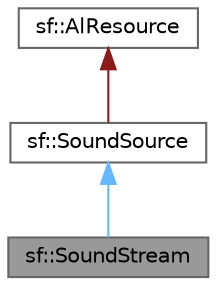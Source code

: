 digraph "sf::SoundStream"
{
 // LATEX_PDF_SIZE
  bgcolor="transparent";
  edge [fontname=Helvetica,fontsize=10,labelfontname=Helvetica,labelfontsize=10];
  node [fontname=Helvetica,fontsize=10,shape=box,height=0.2,width=0.4];
  Node1 [id="Node000001",label="sf::SoundStream",height=0.2,width=0.4,color="gray40", fillcolor="grey60", style="filled", fontcolor="black",tooltip="Abstract base class for streamed audio sources."];
  Node2 -> Node1 [id="edge1_Node000001_Node000002",dir="back",color="steelblue1",style="solid",tooltip=" "];
  Node2 [id="Node000002",label="sf::SoundSource",height=0.2,width=0.4,color="gray40", fillcolor="white", style="filled",URL="$classsf_1_1_sound_source.html",tooltip="Base class defining a sound's properties."];
  Node3 -> Node2 [id="edge2_Node000002_Node000003",dir="back",color="firebrick4",style="solid",tooltip=" "];
  Node3 [id="Node000003",label="sf::AlResource",height=0.2,width=0.4,color="gray40", fillcolor="white", style="filled",URL="$classsf_1_1_al_resource.html",tooltip="Base class for classes that require an OpenAL context."];
}
